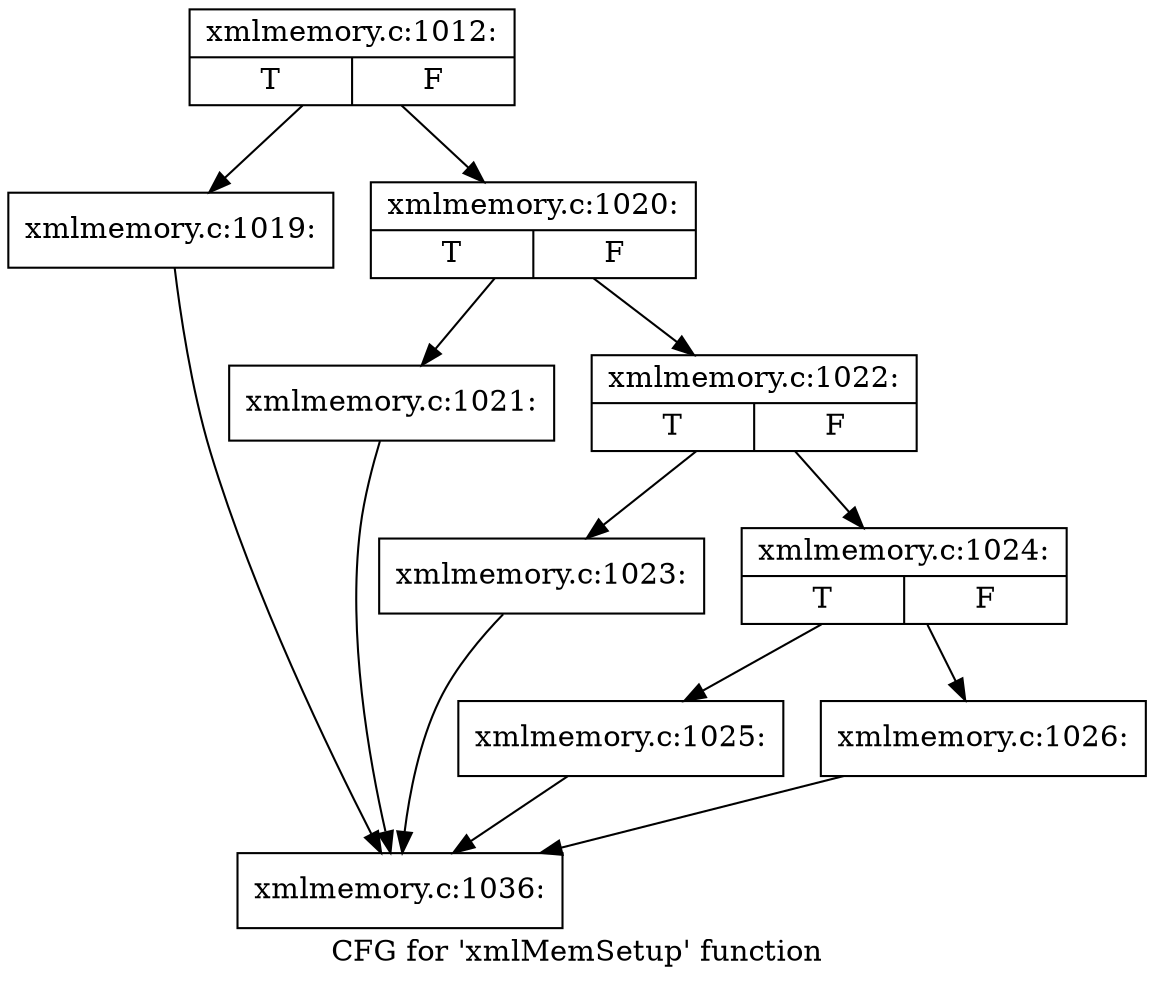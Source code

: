 digraph "CFG for 'xmlMemSetup' function" {
	label="CFG for 'xmlMemSetup' function";

	Node0x4b7d9e0 [shape=record,label="{xmlmemory.c:1012:|{<s0>T|<s1>F}}"];
	Node0x4b7d9e0 -> Node0x4b807f0;
	Node0x4b7d9e0 -> Node0x4b80840;
	Node0x4b807f0 [shape=record,label="{xmlmemory.c:1019:}"];
	Node0x4b807f0 -> Node0x4b7dd30;
	Node0x4b80840 [shape=record,label="{xmlmemory.c:1020:|{<s0>T|<s1>F}}"];
	Node0x4b80840 -> Node0x4b80d30;
	Node0x4b80840 -> Node0x4b80d80;
	Node0x4b80d30 [shape=record,label="{xmlmemory.c:1021:}"];
	Node0x4b80d30 -> Node0x4b7dd30;
	Node0x4b80d80 [shape=record,label="{xmlmemory.c:1022:|{<s0>T|<s1>F}}"];
	Node0x4b80d80 -> Node0x4b81270;
	Node0x4b80d80 -> Node0x4b812c0;
	Node0x4b81270 [shape=record,label="{xmlmemory.c:1023:}"];
	Node0x4b81270 -> Node0x4b7dd30;
	Node0x4b812c0 [shape=record,label="{xmlmemory.c:1024:|{<s0>T|<s1>F}}"];
	Node0x4b812c0 -> Node0x4b817b0;
	Node0x4b812c0 -> Node0x4b81800;
	Node0x4b817b0 [shape=record,label="{xmlmemory.c:1025:}"];
	Node0x4b817b0 -> Node0x4b7dd30;
	Node0x4b81800 [shape=record,label="{xmlmemory.c:1026:}"];
	Node0x4b81800 -> Node0x4b7dd30;
	Node0x4b7dd30 [shape=record,label="{xmlmemory.c:1036:}"];
}
